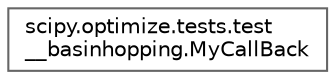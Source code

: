 digraph "Graphical Class Hierarchy"
{
 // LATEX_PDF_SIZE
  bgcolor="transparent";
  edge [fontname=Helvetica,fontsize=10,labelfontname=Helvetica,labelfontsize=10];
  node [fontname=Helvetica,fontsize=10,shape=box,height=0.2,width=0.4];
  rankdir="LR";
  Node0 [id="Node000000",label="scipy.optimize.tests.test\l__basinhopping.MyCallBack",height=0.2,width=0.4,color="grey40", fillcolor="white", style="filled",URL="$df/d53/classscipy_1_1optimize_1_1tests_1_1test____basinhopping_1_1MyCallBack.html",tooltip=" "];
}
